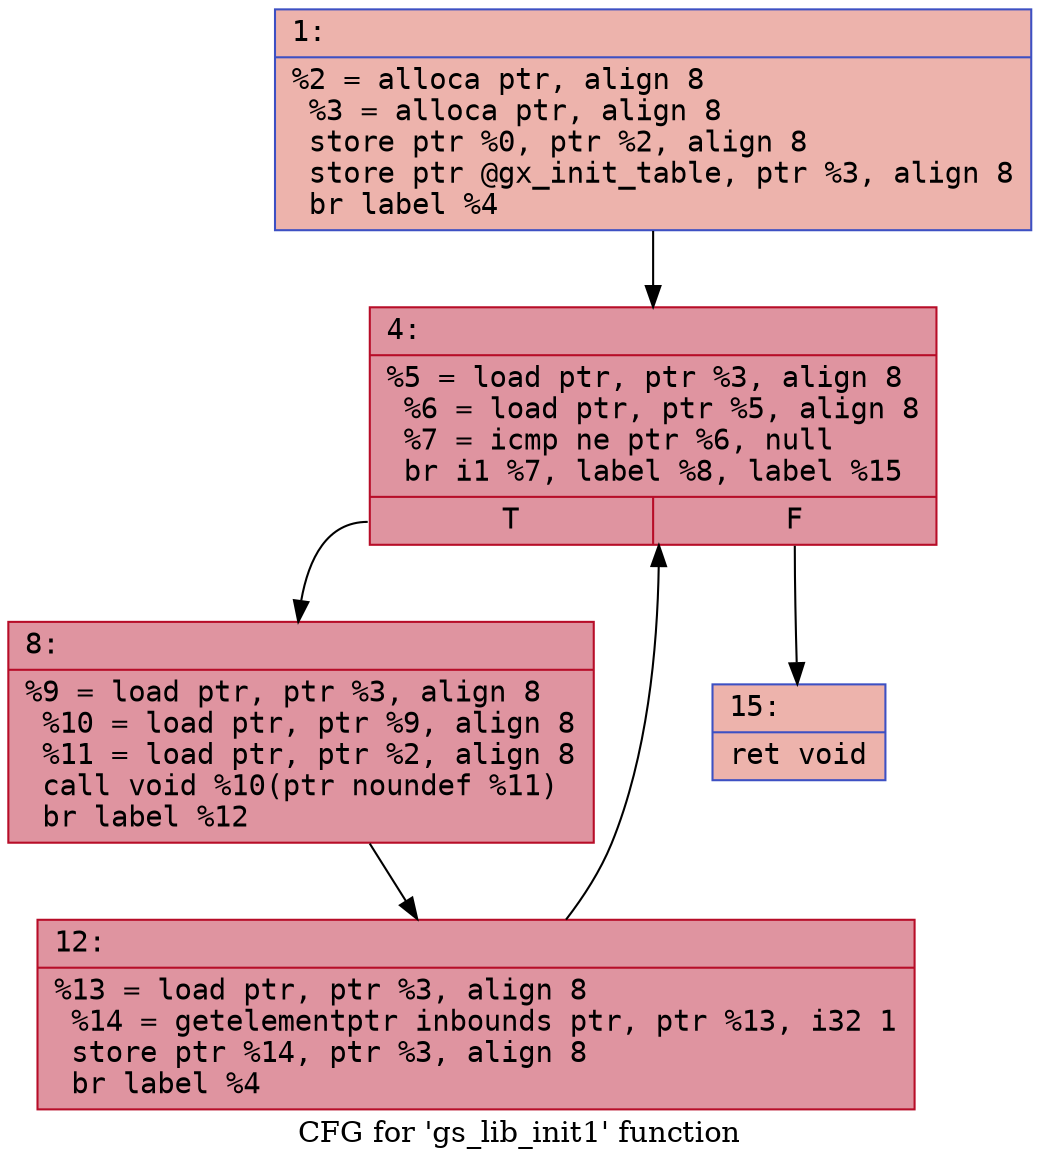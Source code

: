 digraph "CFG for 'gs_lib_init1' function" {
	label="CFG for 'gs_lib_init1' function";

	Node0x60000060df90 [shape=record,color="#3d50c3ff", style=filled, fillcolor="#d6524470" fontname="Courier",label="{1:\l|  %2 = alloca ptr, align 8\l  %3 = alloca ptr, align 8\l  store ptr %0, ptr %2, align 8\l  store ptr @gx_init_table, ptr %3, align 8\l  br label %4\l}"];
	Node0x60000060df90 -> Node0x60000060dfe0[tooltip="1 -> 4\nProbability 100.00%" ];
	Node0x60000060dfe0 [shape=record,color="#b70d28ff", style=filled, fillcolor="#b70d2870" fontname="Courier",label="{4:\l|  %5 = load ptr, ptr %3, align 8\l  %6 = load ptr, ptr %5, align 8\l  %7 = icmp ne ptr %6, null\l  br i1 %7, label %8, label %15\l|{<s0>T|<s1>F}}"];
	Node0x60000060dfe0:s0 -> Node0x60000060e030[tooltip="4 -> 8\nProbability 96.88%" ];
	Node0x60000060dfe0:s1 -> Node0x60000060e0d0[tooltip="4 -> 15\nProbability 3.12%" ];
	Node0x60000060e030 [shape=record,color="#b70d28ff", style=filled, fillcolor="#b70d2870" fontname="Courier",label="{8:\l|  %9 = load ptr, ptr %3, align 8\l  %10 = load ptr, ptr %9, align 8\l  %11 = load ptr, ptr %2, align 8\l  call void %10(ptr noundef %11)\l  br label %12\l}"];
	Node0x60000060e030 -> Node0x60000060e080[tooltip="8 -> 12\nProbability 100.00%" ];
	Node0x60000060e080 [shape=record,color="#b70d28ff", style=filled, fillcolor="#b70d2870" fontname="Courier",label="{12:\l|  %13 = load ptr, ptr %3, align 8\l  %14 = getelementptr inbounds ptr, ptr %13, i32 1\l  store ptr %14, ptr %3, align 8\l  br label %4\l}"];
	Node0x60000060e080 -> Node0x60000060dfe0[tooltip="12 -> 4\nProbability 100.00%" ];
	Node0x60000060e0d0 [shape=record,color="#3d50c3ff", style=filled, fillcolor="#d6524470" fontname="Courier",label="{15:\l|  ret void\l}"];
}
